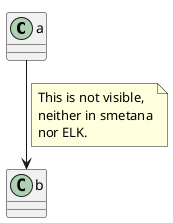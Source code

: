 {
  "sha1": "7rsnjz81t8vb0p68bqgck86tmeupgur",
  "insertion": {
    "when": "2024-05-30T20:48:21.266Z",
    "url": "https://github.com/plantuml/plantuml/issues/1332",
    "user": "plantuml@gmail.com"
  }
}
@startuml

!pragma layout smetana

a --> b
note on link
This is not visible,
neither in smetana
nor ELK.
end note

@enduml
